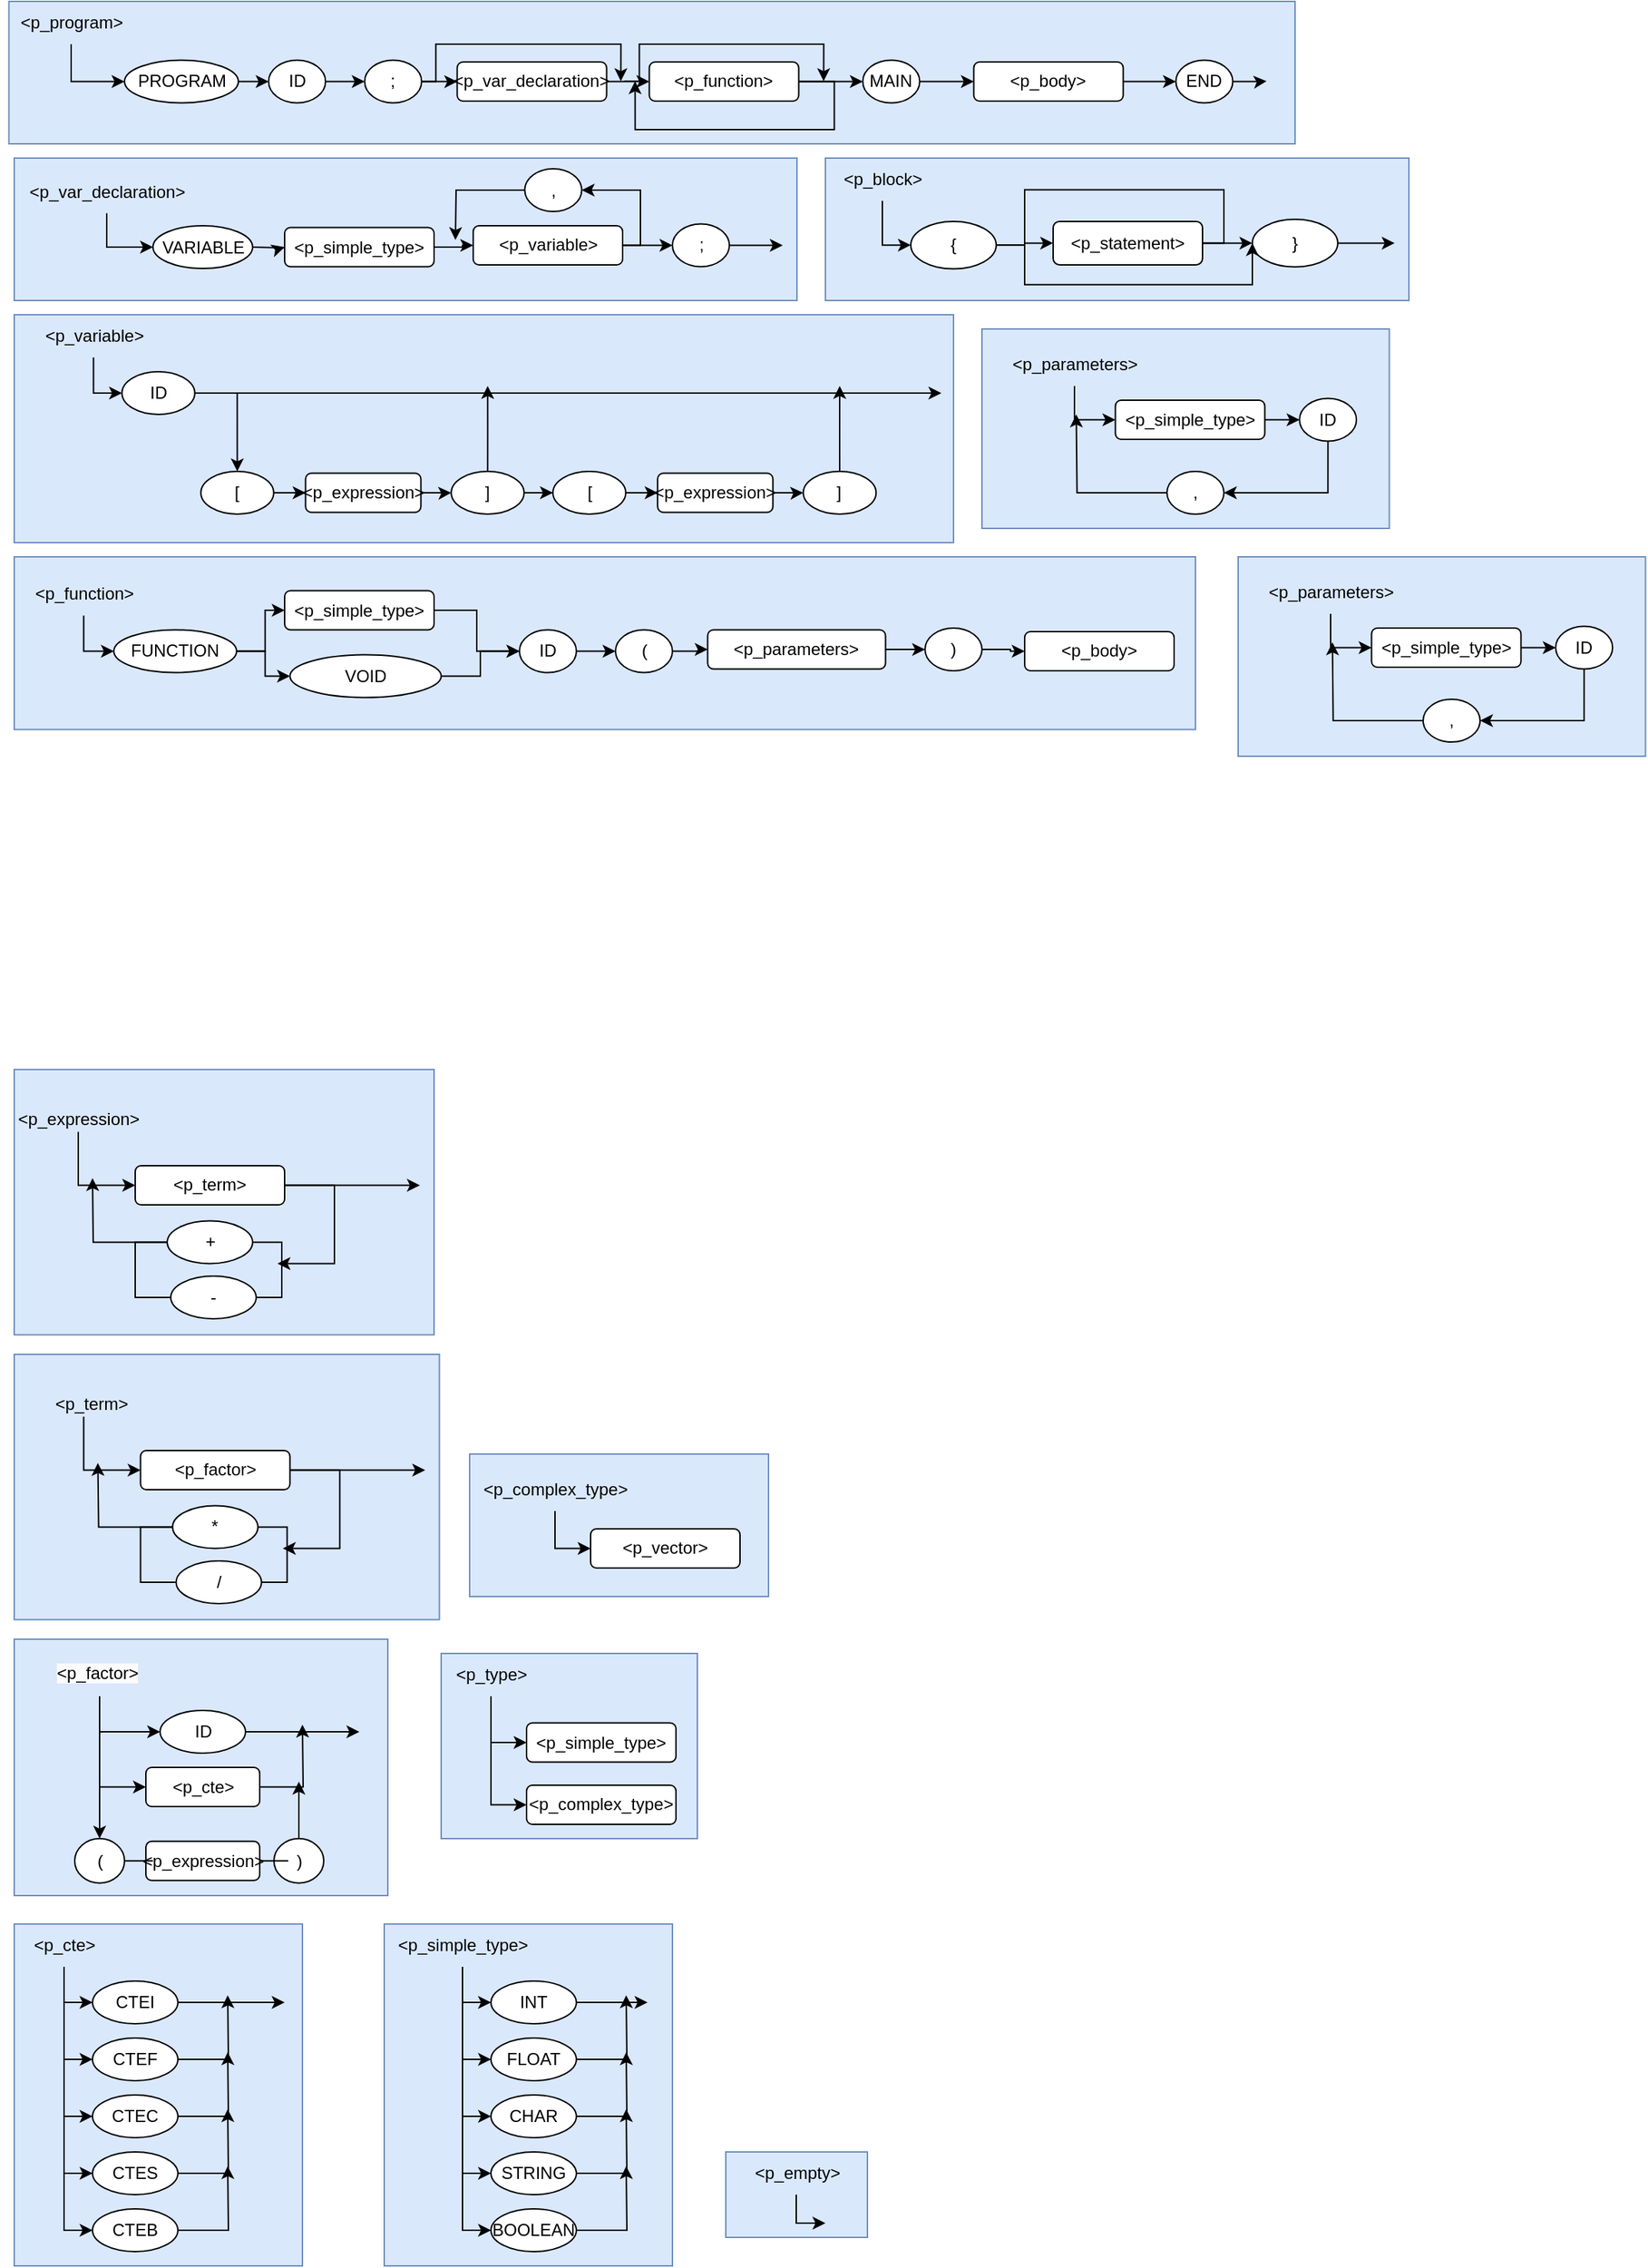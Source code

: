 <mxfile version="21.2.1" type="device">
  <diagram name="Page-1" id="PkPkcPsdm3YvoPZqW9ZE">
    <mxGraphModel dx="3144" dy="859" grid="1" gridSize="10" guides="1" tooltips="1" connect="1" arrows="1" fold="1" page="1" pageScale="1" pageWidth="1200" pageHeight="1600" math="0" shadow="0">
      <root>
        <mxCell id="0" />
        <mxCell id="1" parent="0" />
        <mxCell id="wgL369HM5ECdO7fE-a8m-311" value="" style="group" parent="1" vertex="1" connectable="0">
          <mxGeometry x="-2380" y="1160" width="262.5" height="180" as="geometry" />
        </mxCell>
        <mxCell id="wgL369HM5ECdO7fE-a8m-309" value="" style="rounded=0;whiteSpace=wrap;html=1;fillColor=#dae8fc;strokeColor=#6c8ebf;" parent="wgL369HM5ECdO7fE-a8m-311" vertex="1">
          <mxGeometry width="262.5" height="180" as="geometry" />
        </mxCell>
        <mxCell id="wgL369HM5ECdO7fE-a8m-200" value="(" style="ellipse;whiteSpace=wrap;html=1;" parent="wgL369HM5ECdO7fE-a8m-311" vertex="1">
          <mxGeometry x="42.5" y="140" width="35" height="31.25" as="geometry" />
        </mxCell>
        <mxCell id="wgL369HM5ECdO7fE-a8m-256" style="edgeStyle=orthogonalEdgeStyle;rounded=0;orthogonalLoop=1;jettySize=auto;html=1;" parent="wgL369HM5ECdO7fE-a8m-311" source="wgL369HM5ECdO7fE-a8m-220" target="wgL369HM5ECdO7fE-a8m-200" edge="1">
          <mxGeometry relative="1" as="geometry" />
        </mxCell>
        <mxCell id="wgL369HM5ECdO7fE-a8m-220" value="&lt;span style=&quot;color: rgb(0, 0, 0); font-family: Helvetica; font-size: 12px; font-style: normal; font-variant-ligatures: normal; font-variant-caps: normal; font-weight: 400; letter-spacing: normal; orphans: 2; text-align: center; text-indent: 0px; text-transform: none; widows: 2; word-spacing: 0px; -webkit-text-stroke-width: 0px; background-color: rgb(251, 251, 251); text-decoration-thickness: initial; text-decoration-style: initial; text-decoration-color: initial; float: none; display: inline !important;&quot;&gt;&amp;lt;p_factor&amp;gt;&lt;/span&gt;" style="text;whiteSpace=wrap;html=1;" parent="wgL369HM5ECdO7fE-a8m-311" vertex="1">
          <mxGeometry x="27.5" y="10" width="65" height="30" as="geometry" />
        </mxCell>
        <mxCell id="wgL369HM5ECdO7fE-a8m-263" style="edgeStyle=orthogonalEdgeStyle;rounded=0;orthogonalLoop=1;jettySize=auto;html=1;" parent="wgL369HM5ECdO7fE-a8m-311" source="wgL369HM5ECdO7fE-a8m-222" edge="1">
          <mxGeometry relative="1" as="geometry">
            <mxPoint x="202.5" y="60" as="targetPoint" />
          </mxGeometry>
        </mxCell>
        <mxCell id="wgL369HM5ECdO7fE-a8m-222" value="&amp;lt;p_cte&amp;gt;" style="rounded=1;whiteSpace=wrap;html=1;" parent="wgL369HM5ECdO7fE-a8m-311" vertex="1">
          <mxGeometry x="92.5" y="90" width="80" height="27.5" as="geometry" />
        </mxCell>
        <mxCell id="wgL369HM5ECdO7fE-a8m-224" style="edgeStyle=orthogonalEdgeStyle;rounded=0;orthogonalLoop=1;jettySize=auto;html=1;entryX=0;entryY=0.5;entryDx=0;entryDy=0;" parent="wgL369HM5ECdO7fE-a8m-311" source="wgL369HM5ECdO7fE-a8m-220" target="wgL369HM5ECdO7fE-a8m-222" edge="1">
          <mxGeometry relative="1" as="geometry" />
        </mxCell>
        <mxCell id="wgL369HM5ECdO7fE-a8m-251" style="edgeStyle=orthogonalEdgeStyle;rounded=0;orthogonalLoop=1;jettySize=auto;html=1;" parent="wgL369HM5ECdO7fE-a8m-311" source="wgL369HM5ECdO7fE-a8m-247" edge="1">
          <mxGeometry relative="1" as="geometry">
            <mxPoint x="242.5" y="65" as="targetPoint" />
          </mxGeometry>
        </mxCell>
        <mxCell id="wgL369HM5ECdO7fE-a8m-247" value="ID" style="ellipse;whiteSpace=wrap;html=1;" parent="wgL369HM5ECdO7fE-a8m-311" vertex="1">
          <mxGeometry x="102.5" y="50" width="60" height="30" as="geometry" />
        </mxCell>
        <mxCell id="wgL369HM5ECdO7fE-a8m-248" style="edgeStyle=orthogonalEdgeStyle;rounded=0;orthogonalLoop=1;jettySize=auto;html=1;exitX=0.5;exitY=1;exitDx=0;exitDy=0;entryX=0;entryY=0.5;entryDx=0;entryDy=0;" parent="wgL369HM5ECdO7fE-a8m-311" source="wgL369HM5ECdO7fE-a8m-220" target="wgL369HM5ECdO7fE-a8m-247" edge="1">
          <mxGeometry relative="1" as="geometry" />
        </mxCell>
        <mxCell id="wgL369HM5ECdO7fE-a8m-249" value="&amp;lt;p_expression&amp;gt;" style="rounded=1;whiteSpace=wrap;html=1;" parent="wgL369HM5ECdO7fE-a8m-311" vertex="1">
          <mxGeometry x="92.5" y="141.88" width="80" height="27.5" as="geometry" />
        </mxCell>
        <mxCell id="wgL369HM5ECdO7fE-a8m-257" style="edgeStyle=orthogonalEdgeStyle;rounded=0;orthogonalLoop=1;jettySize=auto;html=1;entryX=0;entryY=0.5;entryDx=0;entryDy=0;endArrow=none;endFill=0;" parent="wgL369HM5ECdO7fE-a8m-311" source="wgL369HM5ECdO7fE-a8m-200" target="wgL369HM5ECdO7fE-a8m-249" edge="1">
          <mxGeometry relative="1" as="geometry" />
        </mxCell>
        <mxCell id="wgL369HM5ECdO7fE-a8m-264" style="edgeStyle=orthogonalEdgeStyle;rounded=0;orthogonalLoop=1;jettySize=auto;html=1;" parent="wgL369HM5ECdO7fE-a8m-311" source="wgL369HM5ECdO7fE-a8m-255" edge="1">
          <mxGeometry relative="1" as="geometry">
            <mxPoint x="200" y="100" as="targetPoint" />
          </mxGeometry>
        </mxCell>
        <mxCell id="wgL369HM5ECdO7fE-a8m-255" value=")" style="ellipse;whiteSpace=wrap;html=1;" parent="wgL369HM5ECdO7fE-a8m-311" vertex="1">
          <mxGeometry x="182.5" y="140" width="35" height="31.25" as="geometry" />
        </mxCell>
        <mxCell id="wgL369HM5ECdO7fE-a8m-261" style="edgeStyle=orthogonalEdgeStyle;rounded=0;orthogonalLoop=1;jettySize=auto;html=1;entryX=0;entryY=0.5;entryDx=0;entryDy=0;endArrow=none;endFill=0;" parent="wgL369HM5ECdO7fE-a8m-311" source="wgL369HM5ECdO7fE-a8m-249" target="wgL369HM5ECdO7fE-a8m-255" edge="1">
          <mxGeometry relative="1" as="geometry" />
        </mxCell>
        <mxCell id="HmtyADd9bvggswju7NMW-21" value="" style="group" parent="1" vertex="1" connectable="0">
          <mxGeometry x="-2060" y="1040" width="210" height="120" as="geometry" />
        </mxCell>
        <mxCell id="q9BfA_OA_zZqtC3AqU1K-202" value="" style="whiteSpace=wrap;html=1;fillColor=#dae8fc;strokeColor=#6c8ebf;" parent="HmtyADd9bvggswju7NMW-21" vertex="1">
          <mxGeometry y="-10" width="210" height="100" as="geometry" />
        </mxCell>
        <mxCell id="wgL369HM5ECdO7fE-a8m-115" value="&amp;lt;p_complex_type&amp;gt;" style="text;html=1;align=center;verticalAlign=middle;resizable=0;points=[];autosize=1;strokeColor=none;fillColor=none;" parent="HmtyADd9bvggswju7NMW-21" vertex="1">
          <mxGeometry width="120" height="30" as="geometry" />
        </mxCell>
        <mxCell id="wgL369HM5ECdO7fE-a8m-124" value="&amp;lt;p_vector&amp;gt;" style="rounded=1;whiteSpace=wrap;html=1;" parent="HmtyADd9bvggswju7NMW-21" vertex="1">
          <mxGeometry x="85" y="42.5" width="105" height="27.5" as="geometry" />
        </mxCell>
        <mxCell id="wgL369HM5ECdO7fE-a8m-125" style="edgeStyle=orthogonalEdgeStyle;rounded=0;orthogonalLoop=1;jettySize=auto;html=1;entryX=0;entryY=0.5;entryDx=0;entryDy=0;" parent="HmtyADd9bvggswju7NMW-21" source="wgL369HM5ECdO7fE-a8m-115" target="wgL369HM5ECdO7fE-a8m-124" edge="1">
          <mxGeometry relative="1" as="geometry" />
        </mxCell>
        <mxCell id="wgL369HM5ECdO7fE-a8m-227" value="" style="whiteSpace=wrap;html=1;fillColor=#dae8fc;strokeColor=#6c8ebf;" parent="1" vertex="1">
          <mxGeometry x="-2120" y="1360" width="202.5" height="240" as="geometry" />
        </mxCell>
        <mxCell id="wgL369HM5ECdO7fE-a8m-5" value="&amp;lt;p_simple_type&amp;gt;" style="text;html=1;align=center;verticalAlign=middle;resizable=1;points=[];autosize=1;strokeColor=none;fillColor=none;movable=1;rotatable=1;deletable=1;editable=1;locked=0;connectable=1;" parent="1" vertex="1">
          <mxGeometry x="-2120" y="1360" width="110" height="30" as="geometry" />
        </mxCell>
        <mxCell id="wgL369HM5ECdO7fE-a8m-41" style="edgeStyle=orthogonalEdgeStyle;rounded=0;orthogonalLoop=1;jettySize=auto;html=1;exitX=1;exitY=0.5;exitDx=0;exitDy=0;movable=1;resizable=1;rotatable=1;deletable=1;editable=1;locked=0;connectable=1;" parent="1" source="wgL369HM5ECdO7fE-a8m-6" edge="1">
          <mxGeometry relative="1" as="geometry">
            <mxPoint x="-1935" y="1415" as="targetPoint" />
          </mxGeometry>
        </mxCell>
        <mxCell id="wgL369HM5ECdO7fE-a8m-6" value="INT" style="ellipse;whiteSpace=wrap;html=1;movable=1;resizable=1;rotatable=1;deletable=1;editable=1;locked=0;connectable=1;" parent="1" vertex="1">
          <mxGeometry x="-2045" y="1400" width="60" height="30" as="geometry" />
        </mxCell>
        <mxCell id="wgL369HM5ECdO7fE-a8m-10" style="edgeStyle=orthogonalEdgeStyle;rounded=0;orthogonalLoop=1;jettySize=auto;html=1;entryX=0;entryY=0.5;entryDx=0;entryDy=0;movable=1;resizable=1;rotatable=1;deletable=1;editable=1;locked=0;connectable=1;" parent="1" source="wgL369HM5ECdO7fE-a8m-5" target="wgL369HM5ECdO7fE-a8m-6" edge="1">
          <mxGeometry relative="1" as="geometry" />
        </mxCell>
        <mxCell id="wgL369HM5ECdO7fE-a8m-113" style="edgeStyle=orthogonalEdgeStyle;rounded=0;orthogonalLoop=1;jettySize=auto;html=1;movable=1;resizable=1;rotatable=1;deletable=1;editable=1;locked=0;connectable=1;" parent="1" source="wgL369HM5ECdO7fE-a8m-7" edge="1">
          <mxGeometry relative="1" as="geometry">
            <mxPoint x="-1950" y="1410" as="targetPoint" />
          </mxGeometry>
        </mxCell>
        <mxCell id="wgL369HM5ECdO7fE-a8m-7" value="FLOAT" style="ellipse;whiteSpace=wrap;html=1;movable=1;resizable=1;rotatable=1;deletable=1;editable=1;locked=0;connectable=1;" parent="1" vertex="1">
          <mxGeometry x="-2045" y="1440" width="60" height="30" as="geometry" />
        </mxCell>
        <mxCell id="wgL369HM5ECdO7fE-a8m-11" style="edgeStyle=orthogonalEdgeStyle;rounded=0;orthogonalLoop=1;jettySize=auto;html=1;entryX=0;entryY=0.5;entryDx=0;entryDy=0;movable=1;resizable=1;rotatable=1;deletable=1;editable=1;locked=0;connectable=1;" parent="1" source="wgL369HM5ECdO7fE-a8m-5" target="wgL369HM5ECdO7fE-a8m-7" edge="1">
          <mxGeometry relative="1" as="geometry" />
        </mxCell>
        <mxCell id="wgL369HM5ECdO7fE-a8m-114" style="edgeStyle=orthogonalEdgeStyle;rounded=0;orthogonalLoop=1;jettySize=auto;html=1;movable=1;resizable=1;rotatable=1;deletable=1;editable=1;locked=0;connectable=1;" parent="1" source="wgL369HM5ECdO7fE-a8m-8" edge="1">
          <mxGeometry relative="1" as="geometry">
            <mxPoint x="-1950" y="1450" as="targetPoint" />
          </mxGeometry>
        </mxCell>
        <mxCell id="wgL369HM5ECdO7fE-a8m-8" value="CHAR" style="ellipse;whiteSpace=wrap;html=1;movable=1;resizable=1;rotatable=1;deletable=1;editable=1;locked=0;connectable=1;" parent="1" vertex="1">
          <mxGeometry x="-2045" y="1480" width="60" height="30" as="geometry" />
        </mxCell>
        <mxCell id="wgL369HM5ECdO7fE-a8m-12" style="edgeStyle=orthogonalEdgeStyle;rounded=0;orthogonalLoop=1;jettySize=auto;html=1;entryX=0;entryY=0.5;entryDx=0;entryDy=0;movable=1;resizable=1;rotatable=1;deletable=1;editable=1;locked=0;connectable=1;" parent="1" source="wgL369HM5ECdO7fE-a8m-5" target="wgL369HM5ECdO7fE-a8m-8" edge="1">
          <mxGeometry relative="1" as="geometry" />
        </mxCell>
        <mxCell id="wgL369HM5ECdO7fE-a8m-111" style="edgeStyle=orthogonalEdgeStyle;rounded=0;orthogonalLoop=1;jettySize=auto;html=1;exitX=1;exitY=0.5;exitDx=0;exitDy=0;movable=1;resizable=1;rotatable=1;deletable=1;editable=1;locked=0;connectable=1;" parent="1" source="wgL369HM5ECdO7fE-a8m-107" edge="1">
          <mxGeometry relative="1" as="geometry">
            <mxPoint x="-1950" y="1490" as="targetPoint" />
          </mxGeometry>
        </mxCell>
        <mxCell id="wgL369HM5ECdO7fE-a8m-107" value="STRING" style="ellipse;whiteSpace=wrap;html=1;movable=1;resizable=1;rotatable=1;deletable=1;editable=1;locked=0;connectable=1;" parent="1" vertex="1">
          <mxGeometry x="-2045" y="1520" width="60" height="30" as="geometry" />
        </mxCell>
        <mxCell id="wgL369HM5ECdO7fE-a8m-109" style="edgeStyle=orthogonalEdgeStyle;rounded=0;orthogonalLoop=1;jettySize=auto;html=1;entryX=0;entryY=0.5;entryDx=0;entryDy=0;movable=1;resizable=1;rotatable=1;deletable=1;editable=1;locked=0;connectable=1;" parent="1" source="wgL369HM5ECdO7fE-a8m-5" target="wgL369HM5ECdO7fE-a8m-107" edge="1">
          <mxGeometry relative="1" as="geometry" />
        </mxCell>
        <mxCell id="wgL369HM5ECdO7fE-a8m-112" style="edgeStyle=orthogonalEdgeStyle;rounded=0;orthogonalLoop=1;jettySize=auto;html=1;movable=1;resizable=1;rotatable=1;deletable=1;editable=1;locked=0;connectable=1;" parent="1" source="wgL369HM5ECdO7fE-a8m-108" edge="1">
          <mxGeometry relative="1" as="geometry">
            <mxPoint x="-1950" y="1530" as="targetPoint" />
          </mxGeometry>
        </mxCell>
        <mxCell id="wgL369HM5ECdO7fE-a8m-108" value="BOOLEAN" style="ellipse;whiteSpace=wrap;html=1;movable=1;resizable=1;rotatable=1;deletable=1;editable=1;locked=0;connectable=1;" parent="1" vertex="1">
          <mxGeometry x="-2045" y="1560" width="60" height="30" as="geometry" />
        </mxCell>
        <mxCell id="wgL369HM5ECdO7fE-a8m-128" style="edgeStyle=orthogonalEdgeStyle;rounded=0;orthogonalLoop=1;jettySize=auto;html=1;entryX=0;entryY=0.5;entryDx=0;entryDy=0;movable=1;resizable=1;rotatable=1;deletable=1;editable=1;locked=0;connectable=1;" parent="1" source="wgL369HM5ECdO7fE-a8m-5" target="wgL369HM5ECdO7fE-a8m-108" edge="1">
          <mxGeometry relative="1" as="geometry" />
        </mxCell>
        <mxCell id="IAqsvyEQFpxWH6oGdPEo-30" value="" style="group" parent="1" vertex="1" connectable="0">
          <mxGeometry x="-1880" y="1520" width="99.5" height="60" as="geometry" />
        </mxCell>
        <mxCell id="IAqsvyEQFpxWH6oGdPEo-29" value="" style="whiteSpace=wrap;html=1;fillColor=#dae8fc;strokeColor=#6c8ebf;" parent="IAqsvyEQFpxWH6oGdPEo-30" vertex="1">
          <mxGeometry width="99.5" height="60" as="geometry" />
        </mxCell>
        <mxCell id="IAqsvyEQFpxWH6oGdPEo-26" style="edgeStyle=orthogonalEdgeStyle;rounded=0;orthogonalLoop=1;jettySize=auto;html=1;" parent="IAqsvyEQFpxWH6oGdPEo-30" source="IAqsvyEQFpxWH6oGdPEo-3" edge="1">
          <mxGeometry relative="1" as="geometry">
            <mxPoint x="69.5" y="50" as="targetPoint" />
          </mxGeometry>
        </mxCell>
        <mxCell id="IAqsvyEQFpxWH6oGdPEo-3" value="&amp;lt;p_empty&amp;gt;" style="text;html=1;align=center;verticalAlign=middle;resizable=0;points=[];autosize=1;strokeColor=none;fillColor=none;" parent="IAqsvyEQFpxWH6oGdPEo-30" vertex="1">
          <mxGeometry x="9.5" width="80" height="30" as="geometry" />
        </mxCell>
        <mxCell id="wgL369HM5ECdO7fE-a8m-307" value="" style="rounded=0;whiteSpace=wrap;html=1;fillColor=#dae8fc;strokeColor=#6c8ebf;" parent="1" vertex="1">
          <mxGeometry x="-2380" y="960" width="298.75" height="186.25" as="geometry" />
        </mxCell>
        <mxCell id="wgL369HM5ECdO7fE-a8m-285" style="edgeStyle=orthogonalEdgeStyle;rounded=0;orthogonalLoop=1;jettySize=auto;html=1;" parent="1" source="wgL369HM5ECdO7fE-a8m-287" edge="1">
          <mxGeometry relative="1" as="geometry">
            <mxPoint x="-2091.24" y="1041.25" as="targetPoint" />
          </mxGeometry>
        </mxCell>
        <mxCell id="wgL369HM5ECdO7fE-a8m-286" style="edgeStyle=orthogonalEdgeStyle;rounded=0;orthogonalLoop=1;jettySize=auto;html=1;" parent="1" source="wgL369HM5ECdO7fE-a8m-287" edge="1">
          <mxGeometry relative="1" as="geometry">
            <mxPoint x="-2191.25" y="1096.25" as="targetPoint" />
            <Array as="points">
              <mxPoint x="-2151.25" y="1041.25" />
              <mxPoint x="-2151.25" y="1096.25" />
            </Array>
          </mxGeometry>
        </mxCell>
        <mxCell id="wgL369HM5ECdO7fE-a8m-287" value="&amp;lt;p_factor&amp;gt;" style="rounded=1;whiteSpace=wrap;html=1;" parent="1" vertex="1">
          <mxGeometry x="-2291.25" y="1027.5" width="105" height="27.5" as="geometry" />
        </mxCell>
        <mxCell id="wgL369HM5ECdO7fE-a8m-283" style="edgeStyle=orthogonalEdgeStyle;rounded=0;orthogonalLoop=1;jettySize=auto;html=1;entryX=0;entryY=0.5;entryDx=0;entryDy=0;" parent="1" target="wgL369HM5ECdO7fE-a8m-287" edge="1">
          <mxGeometry relative="1" as="geometry">
            <Array as="points">
              <mxPoint x="-2331.25" y="1041.25" />
            </Array>
            <mxPoint x="-2331.2" y="1003.75" as="sourcePoint" />
          </mxGeometry>
        </mxCell>
        <mxCell id="wgL369HM5ECdO7fE-a8m-289" value="/" style="ellipse;whiteSpace=wrap;html=1;" parent="1" vertex="1">
          <mxGeometry x="-2266.25" y="1105" width="60" height="30" as="geometry" />
        </mxCell>
        <mxCell id="wgL369HM5ECdO7fE-a8m-290" style="edgeStyle=orthogonalEdgeStyle;rounded=0;orthogonalLoop=1;jettySize=auto;html=1;entryX=0;entryY=0.5;entryDx=0;entryDy=0;endArrow=none;endFill=0;" parent="1" source="wgL369HM5ECdO7fE-a8m-292" target="wgL369HM5ECdO7fE-a8m-289" edge="1">
          <mxGeometry relative="1" as="geometry">
            <Array as="points">
              <mxPoint x="-2291.25" y="1081.25" />
              <mxPoint x="-2291.25" y="1120.25" />
            </Array>
          </mxGeometry>
        </mxCell>
        <mxCell id="wgL369HM5ECdO7fE-a8m-291" style="edgeStyle=orthogonalEdgeStyle;rounded=0;orthogonalLoop=1;jettySize=auto;html=1;" parent="1" source="wgL369HM5ECdO7fE-a8m-292" edge="1">
          <mxGeometry relative="1" as="geometry">
            <mxPoint x="-2321.25" y="1036.25" as="targetPoint" />
          </mxGeometry>
        </mxCell>
        <mxCell id="wgL369HM5ECdO7fE-a8m-292" value="*" style="ellipse;whiteSpace=wrap;html=1;" parent="1" vertex="1">
          <mxGeometry x="-2268.75" y="1066.25" width="60" height="30" as="geometry" />
        </mxCell>
        <mxCell id="wgL369HM5ECdO7fE-a8m-288" style="edgeStyle=orthogonalEdgeStyle;rounded=0;orthogonalLoop=1;jettySize=auto;html=1;entryX=1;entryY=0.5;entryDx=0;entryDy=0;endArrow=none;endFill=0;" parent="1" source="wgL369HM5ECdO7fE-a8m-289" target="wgL369HM5ECdO7fE-a8m-292" edge="1">
          <mxGeometry relative="1" as="geometry">
            <Array as="points">
              <mxPoint x="-2188.25" y="1120.25" />
              <mxPoint x="-2188.25" y="1081.25" />
            </Array>
          </mxGeometry>
        </mxCell>
        <mxCell id="wgL369HM5ECdO7fE-a8m-226" value="" style="whiteSpace=wrap;html=1;fillColor=#dae8fc;strokeColor=#6c8ebf;" parent="1" vertex="1">
          <mxGeometry x="-2380" y="1360" width="202.5" height="240" as="geometry" />
        </mxCell>
        <mxCell id="wgL369HM5ECdO7fE-a8m-206" value="&amp;lt;p_cte&amp;gt;" style="text;html=1;align=center;verticalAlign=middle;resizable=1;points=[];autosize=1;strokeColor=none;fillColor=none;movable=1;rotatable=1;deletable=1;editable=1;locked=0;connectable=1;container=0;" parent="1" vertex="1">
          <mxGeometry x="-2380" y="1360" width="70" height="30" as="geometry" />
        </mxCell>
        <mxCell id="wgL369HM5ECdO7fE-a8m-216" style="edgeStyle=orthogonalEdgeStyle;rounded=0;orthogonalLoop=1;jettySize=auto;html=1;movable=1;resizable=1;rotatable=1;deletable=1;editable=1;locked=0;connectable=1;" parent="1" source="wgL369HM5ECdO7fE-a8m-207" edge="1">
          <mxGeometry relative="1" as="geometry">
            <mxPoint x="-2190" y="1415" as="targetPoint" />
          </mxGeometry>
        </mxCell>
        <mxCell id="wgL369HM5ECdO7fE-a8m-207" value="CTEI" style="ellipse;whiteSpace=wrap;html=1;movable=1;resizable=1;rotatable=1;deletable=1;editable=1;locked=0;connectable=1;container=0;" parent="1" vertex="1">
          <mxGeometry x="-2325" y="1400" width="60" height="30" as="geometry" />
        </mxCell>
        <mxCell id="wgL369HM5ECdO7fE-a8m-201" style="edgeStyle=orthogonalEdgeStyle;rounded=0;orthogonalLoop=1;jettySize=auto;html=1;entryX=0;entryY=0.5;entryDx=0;entryDy=0;movable=1;resizable=1;rotatable=1;deletable=1;editable=1;locked=0;connectable=1;" parent="1" source="wgL369HM5ECdO7fE-a8m-206" target="wgL369HM5ECdO7fE-a8m-207" edge="1">
          <mxGeometry relative="1" as="geometry" />
        </mxCell>
        <mxCell id="wgL369HM5ECdO7fE-a8m-208" style="edgeStyle=orthogonalEdgeStyle;rounded=0;orthogonalLoop=1;jettySize=auto;html=1;movable=1;resizable=1;rotatable=1;deletable=1;editable=1;locked=0;connectable=1;" parent="1" source="wgL369HM5ECdO7fE-a8m-209" edge="1">
          <mxGeometry relative="1" as="geometry">
            <mxPoint x="-2230" y="1410" as="targetPoint" />
          </mxGeometry>
        </mxCell>
        <mxCell id="wgL369HM5ECdO7fE-a8m-209" value="CTEF" style="ellipse;whiteSpace=wrap;html=1;movable=1;resizable=1;rotatable=1;deletable=1;editable=1;locked=0;connectable=1;container=0;" parent="1" vertex="1">
          <mxGeometry x="-2325" y="1440" width="60" height="30" as="geometry" />
        </mxCell>
        <mxCell id="wgL369HM5ECdO7fE-a8m-202" style="edgeStyle=orthogonalEdgeStyle;rounded=0;orthogonalLoop=1;jettySize=auto;html=1;entryX=0;entryY=0.5;entryDx=0;entryDy=0;movable=1;resizable=1;rotatable=1;deletable=1;editable=1;locked=0;connectable=1;" parent="1" source="wgL369HM5ECdO7fE-a8m-206" target="wgL369HM5ECdO7fE-a8m-209" edge="1">
          <mxGeometry relative="1" as="geometry" />
        </mxCell>
        <mxCell id="wgL369HM5ECdO7fE-a8m-210" style="edgeStyle=orthogonalEdgeStyle;rounded=0;orthogonalLoop=1;jettySize=auto;html=1;movable=1;resizable=1;rotatable=1;deletable=1;editable=1;locked=0;connectable=1;" parent="1" source="wgL369HM5ECdO7fE-a8m-211" edge="1">
          <mxGeometry relative="1" as="geometry">
            <mxPoint x="-2230" y="1450" as="targetPoint" />
          </mxGeometry>
        </mxCell>
        <mxCell id="wgL369HM5ECdO7fE-a8m-211" value="CTEC" style="ellipse;whiteSpace=wrap;html=1;movable=1;resizable=1;rotatable=1;deletable=1;editable=1;locked=0;connectable=1;container=0;" parent="1" vertex="1">
          <mxGeometry x="-2325" y="1480" width="60" height="30" as="geometry" />
        </mxCell>
        <mxCell id="wgL369HM5ECdO7fE-a8m-203" style="edgeStyle=orthogonalEdgeStyle;rounded=0;orthogonalLoop=1;jettySize=auto;html=1;entryX=0;entryY=0.5;entryDx=0;entryDy=0;movable=1;resizable=1;rotatable=1;deletable=1;editable=1;locked=0;connectable=1;" parent="1" source="wgL369HM5ECdO7fE-a8m-206" target="wgL369HM5ECdO7fE-a8m-211" edge="1">
          <mxGeometry relative="1" as="geometry" />
        </mxCell>
        <mxCell id="wgL369HM5ECdO7fE-a8m-212" style="edgeStyle=orthogonalEdgeStyle;rounded=0;orthogonalLoop=1;jettySize=auto;html=1;exitX=1;exitY=0.5;exitDx=0;exitDy=0;movable=1;resizable=1;rotatable=1;deletable=1;editable=1;locked=0;connectable=1;" parent="1" source="wgL369HM5ECdO7fE-a8m-213" edge="1">
          <mxGeometry relative="1" as="geometry">
            <mxPoint x="-2230" y="1490" as="targetPoint" />
          </mxGeometry>
        </mxCell>
        <mxCell id="wgL369HM5ECdO7fE-a8m-213" value="CTES" style="ellipse;whiteSpace=wrap;html=1;movable=1;resizable=1;rotatable=1;deletable=1;editable=1;locked=0;connectable=1;container=0;" parent="1" vertex="1">
          <mxGeometry x="-2325" y="1520" width="60" height="30" as="geometry" />
        </mxCell>
        <mxCell id="wgL369HM5ECdO7fE-a8m-204" style="edgeStyle=orthogonalEdgeStyle;rounded=0;orthogonalLoop=1;jettySize=auto;html=1;entryX=0;entryY=0.5;entryDx=0;entryDy=0;movable=1;resizable=1;rotatable=1;deletable=1;editable=1;locked=0;connectable=1;" parent="1" source="wgL369HM5ECdO7fE-a8m-206" target="wgL369HM5ECdO7fE-a8m-213" edge="1">
          <mxGeometry relative="1" as="geometry" />
        </mxCell>
        <mxCell id="wgL369HM5ECdO7fE-a8m-214" style="edgeStyle=orthogonalEdgeStyle;rounded=0;orthogonalLoop=1;jettySize=auto;html=1;movable=1;resizable=1;rotatable=1;deletable=1;editable=1;locked=0;connectable=1;" parent="1" source="wgL369HM5ECdO7fE-a8m-215" edge="1">
          <mxGeometry relative="1" as="geometry">
            <mxPoint x="-2230" y="1530" as="targetPoint" />
          </mxGeometry>
        </mxCell>
        <mxCell id="wgL369HM5ECdO7fE-a8m-215" value="CTEB" style="ellipse;whiteSpace=wrap;html=1;movable=1;resizable=1;rotatable=1;deletable=1;editable=1;locked=0;connectable=1;container=0;" parent="1" vertex="1">
          <mxGeometry x="-2325" y="1560" width="60" height="30" as="geometry" />
        </mxCell>
        <mxCell id="wgL369HM5ECdO7fE-a8m-205" style="edgeStyle=orthogonalEdgeStyle;rounded=0;orthogonalLoop=1;jettySize=auto;html=1;entryX=0;entryY=0.5;entryDx=0;entryDy=0;movable=1;resizable=1;rotatable=1;deletable=1;editable=1;locked=0;connectable=1;" parent="1" source="wgL369HM5ECdO7fE-a8m-206" target="wgL369HM5ECdO7fE-a8m-215" edge="1">
          <mxGeometry relative="1" as="geometry" />
        </mxCell>
        <mxCell id="q9BfA_OA_zZqtC3AqU1K-2" value="&amp;lt;p_term&amp;gt;" style="text;html=1;align=center;verticalAlign=middle;resizable=1;points=[];autosize=1;strokeColor=none;fillColor=none;movable=1;rotatable=1;deletable=1;editable=1;locked=0;connectable=1;container=0;" parent="1" vertex="1">
          <mxGeometry x="-2361.25" y="980" width="70" height="30" as="geometry" />
        </mxCell>
        <mxCell id="wgL369HM5ECdO7fE-a8m-293" value="" style="rounded=0;whiteSpace=wrap;html=1;fillColor=#dae8fc;strokeColor=#6c8ebf;" parent="1" vertex="1">
          <mxGeometry x="-2380" y="760.0" width="295" height="186.25" as="geometry" />
        </mxCell>
        <mxCell id="wgL369HM5ECdO7fE-a8m-166" style="edgeStyle=orthogonalEdgeStyle;rounded=0;orthogonalLoop=1;jettySize=auto;html=1;" parent="1" source="wgL369HM5ECdO7fE-a8m-140" edge="1">
          <mxGeometry relative="1" as="geometry">
            <mxPoint x="-2094.99" y="841.25" as="targetPoint" />
          </mxGeometry>
        </mxCell>
        <mxCell id="wgL369HM5ECdO7fE-a8m-180" style="edgeStyle=orthogonalEdgeStyle;rounded=0;orthogonalLoop=1;jettySize=auto;html=1;" parent="1" source="wgL369HM5ECdO7fE-a8m-140" edge="1">
          <mxGeometry relative="1" as="geometry">
            <mxPoint x="-2195" y="896.25" as="targetPoint" />
            <Array as="points">
              <mxPoint x="-2155" y="841.25" />
              <mxPoint x="-2155" y="896.25" />
            </Array>
          </mxGeometry>
        </mxCell>
        <mxCell id="wgL369HM5ECdO7fE-a8m-140" value="&amp;lt;p_term&amp;gt;" style="rounded=1;whiteSpace=wrap;html=1;" parent="1" vertex="1">
          <mxGeometry x="-2295" y="827.5" width="105" height="27.5" as="geometry" />
        </mxCell>
        <mxCell id="wgL369HM5ECdO7fE-a8m-144" style="edgeStyle=orthogonalEdgeStyle;rounded=0;orthogonalLoop=1;jettySize=auto;html=1;entryX=0;entryY=0.5;entryDx=0;entryDy=0;" parent="1" target="wgL369HM5ECdO7fE-a8m-140" edge="1">
          <mxGeometry relative="1" as="geometry">
            <Array as="points">
              <mxPoint x="-2335" y="841.25" />
            </Array>
            <mxPoint x="-2335" y="803.75" as="sourcePoint" />
          </mxGeometry>
        </mxCell>
        <mxCell id="wgL369HM5ECdO7fE-a8m-143" value="-" style="ellipse;whiteSpace=wrap;html=1;" parent="1" vertex="1">
          <mxGeometry x="-2270" y="905.0" width="60" height="30" as="geometry" />
        </mxCell>
        <mxCell id="wgL369HM5ECdO7fE-a8m-178" style="edgeStyle=orthogonalEdgeStyle;rounded=0;orthogonalLoop=1;jettySize=auto;html=1;entryX=0;entryY=0.5;entryDx=0;entryDy=0;endArrow=none;endFill=0;" parent="1" source="wgL369HM5ECdO7fE-a8m-141" target="wgL369HM5ECdO7fE-a8m-143" edge="1">
          <mxGeometry relative="1" as="geometry">
            <Array as="points">
              <mxPoint x="-2295" y="881.25" />
              <mxPoint x="-2295" y="920.25" />
            </Array>
          </mxGeometry>
        </mxCell>
        <mxCell id="wgL369HM5ECdO7fE-a8m-196" style="edgeStyle=orthogonalEdgeStyle;rounded=0;orthogonalLoop=1;jettySize=auto;html=1;" parent="1" source="wgL369HM5ECdO7fE-a8m-141" edge="1">
          <mxGeometry relative="1" as="geometry">
            <mxPoint x="-2325" y="836.25" as="targetPoint" />
          </mxGeometry>
        </mxCell>
        <mxCell id="wgL369HM5ECdO7fE-a8m-141" value="+" style="ellipse;whiteSpace=wrap;html=1;" parent="1" vertex="1">
          <mxGeometry x="-2272.5" y="866.25" width="60" height="30" as="geometry" />
        </mxCell>
        <mxCell id="wgL369HM5ECdO7fE-a8m-176" style="edgeStyle=orthogonalEdgeStyle;rounded=0;orthogonalLoop=1;jettySize=auto;html=1;entryX=1;entryY=0.5;entryDx=0;entryDy=0;endArrow=none;endFill=0;" parent="1" source="wgL369HM5ECdO7fE-a8m-143" target="wgL369HM5ECdO7fE-a8m-141" edge="1">
          <mxGeometry relative="1" as="geometry">
            <Array as="points">
              <mxPoint x="-2192" y="920.25" />
              <mxPoint x="-2192" y="881.25" />
            </Array>
          </mxGeometry>
        </mxCell>
        <mxCell id="q9BfA_OA_zZqtC3AqU1K-4" value="&amp;lt;p_expression&amp;gt;" style="text;html=1;align=center;verticalAlign=middle;resizable=1;points=[];autosize=1;strokeColor=none;fillColor=none;movable=1;rotatable=1;deletable=1;editable=1;locked=0;connectable=1;container=0;" parent="1" vertex="1">
          <mxGeometry x="-2390" y="780" width="110" height="30" as="geometry" />
        </mxCell>
        <mxCell id="q9BfA_OA_zZqtC3AqU1K-33" value="" style="group" parent="1" vertex="1" connectable="0">
          <mxGeometry x="-2390" y="10" width="960" height="100" as="geometry" />
        </mxCell>
        <mxCell id="q9BfA_OA_zZqtC3AqU1K-27" value="" style="rounded=0;whiteSpace=wrap;html=1;fillColor=#dae8fc;strokeColor=#6c8ebf;" parent="q9BfA_OA_zZqtC3AqU1K-33" vertex="1">
          <mxGeometry x="6.25" width="903.75" height="100" as="geometry" />
        </mxCell>
        <mxCell id="HmtyADd9bvggswju7NMW-12" value="PROGRAM" style="ellipse;whiteSpace=wrap;html=1;" parent="q9BfA_OA_zZqtC3AqU1K-33" vertex="1">
          <mxGeometry x="87.5" y="41.25" width="80" height="30" as="geometry" />
        </mxCell>
        <mxCell id="HmtyADd9bvggswju7NMW-17" value="&amp;lt;p_body&amp;gt;" style="rounded=1;whiteSpace=wrap;html=1;" parent="q9BfA_OA_zZqtC3AqU1K-33" vertex="1">
          <mxGeometry x="684.25" y="42.5" width="105" height="27.5" as="geometry" />
        </mxCell>
        <mxCell id="q9BfA_OA_zZqtC3AqU1K-5" value="ID" style="ellipse;whiteSpace=wrap;html=1;" parent="q9BfA_OA_zZqtC3AqU1K-33" vertex="1">
          <mxGeometry x="188.75" y="41.25" width="40" height="30" as="geometry" />
        </mxCell>
        <mxCell id="q9BfA_OA_zZqtC3AqU1K-15" style="edgeStyle=orthogonalEdgeStyle;rounded=0;orthogonalLoop=1;jettySize=auto;html=1;entryX=0;entryY=0.5;entryDx=0;entryDy=0;" parent="q9BfA_OA_zZqtC3AqU1K-33" source="HmtyADd9bvggswju7NMW-12" target="q9BfA_OA_zZqtC3AqU1K-5" edge="1">
          <mxGeometry relative="1" as="geometry" />
        </mxCell>
        <mxCell id="q9BfA_OA_zZqtC3AqU1K-23" style="edgeStyle=orthogonalEdgeStyle;rounded=0;orthogonalLoop=1;jettySize=auto;html=1;" parent="q9BfA_OA_zZqtC3AqU1K-33" source="q9BfA_OA_zZqtC3AqU1K-6" edge="1">
          <mxGeometry relative="1" as="geometry">
            <mxPoint x="436.25" y="56" as="targetPoint" />
            <Array as="points">
              <mxPoint x="306.25" y="56" />
              <mxPoint x="306.25" y="30" />
              <mxPoint x="436.25" y="30" />
            </Array>
          </mxGeometry>
        </mxCell>
        <mxCell id="q9BfA_OA_zZqtC3AqU1K-6" value=";" style="ellipse;whiteSpace=wrap;html=1;" parent="q9BfA_OA_zZqtC3AqU1K-33" vertex="1">
          <mxGeometry x="256.25" y="41.25" width="40" height="30" as="geometry" />
        </mxCell>
        <mxCell id="q9BfA_OA_zZqtC3AqU1K-16" style="edgeStyle=orthogonalEdgeStyle;rounded=0;orthogonalLoop=1;jettySize=auto;html=1;entryX=0;entryY=0.5;entryDx=0;entryDy=0;" parent="q9BfA_OA_zZqtC3AqU1K-33" source="q9BfA_OA_zZqtC3AqU1K-5" target="q9BfA_OA_zZqtC3AqU1K-6" edge="1">
          <mxGeometry relative="1" as="geometry" />
        </mxCell>
        <mxCell id="q9BfA_OA_zZqtC3AqU1K-9" value="&amp;lt;p_var_declaration&amp;gt;" style="rounded=1;whiteSpace=wrap;html=1;" parent="q9BfA_OA_zZqtC3AqU1K-33" vertex="1">
          <mxGeometry x="321.25" y="42.5" width="105" height="27.5" as="geometry" />
        </mxCell>
        <mxCell id="q9BfA_OA_zZqtC3AqU1K-17" style="edgeStyle=orthogonalEdgeStyle;rounded=0;orthogonalLoop=1;jettySize=auto;html=1;" parent="q9BfA_OA_zZqtC3AqU1K-33" source="q9BfA_OA_zZqtC3AqU1K-6" target="q9BfA_OA_zZqtC3AqU1K-9" edge="1">
          <mxGeometry relative="1" as="geometry" />
        </mxCell>
        <mxCell id="q9BfA_OA_zZqtC3AqU1K-25" style="edgeStyle=orthogonalEdgeStyle;rounded=0;orthogonalLoop=1;jettySize=auto;html=1;exitX=1;exitY=0.5;exitDx=0;exitDy=0;" parent="q9BfA_OA_zZqtC3AqU1K-33" source="q9BfA_OA_zZqtC3AqU1K-13" edge="1">
          <mxGeometry relative="1" as="geometry">
            <mxPoint x="446.25" y="56" as="targetPoint" />
            <Array as="points">
              <mxPoint x="586.25" y="56" />
              <mxPoint x="586.25" y="90" />
              <mxPoint x="446.25" y="90" />
            </Array>
          </mxGeometry>
        </mxCell>
        <mxCell id="q9BfA_OA_zZqtC3AqU1K-13" value="&amp;lt;p_function&amp;gt;" style="rounded=1;whiteSpace=wrap;html=1;" parent="q9BfA_OA_zZqtC3AqU1K-33" vertex="1">
          <mxGeometry x="456.25" y="42.5" width="105" height="27.5" as="geometry" />
        </mxCell>
        <mxCell id="q9BfA_OA_zZqtC3AqU1K-14" style="edgeStyle=orthogonalEdgeStyle;rounded=0;orthogonalLoop=1;jettySize=auto;html=1;entryX=0;entryY=0.5;entryDx=0;entryDy=0;" parent="q9BfA_OA_zZqtC3AqU1K-33" source="q9BfA_OA_zZqtC3AqU1K-9" target="q9BfA_OA_zZqtC3AqU1K-13" edge="1">
          <mxGeometry relative="1" as="geometry" />
        </mxCell>
        <mxCell id="q9BfA_OA_zZqtC3AqU1K-21" style="edgeStyle=orthogonalEdgeStyle;rounded=0;orthogonalLoop=1;jettySize=auto;html=1;entryX=0;entryY=0.5;entryDx=0;entryDy=0;" parent="q9BfA_OA_zZqtC3AqU1K-33" source="q9BfA_OA_zZqtC3AqU1K-18" target="HmtyADd9bvggswju7NMW-17" edge="1">
          <mxGeometry relative="1" as="geometry" />
        </mxCell>
        <mxCell id="q9BfA_OA_zZqtC3AqU1K-18" value="MAIN" style="ellipse;whiteSpace=wrap;html=1;" parent="q9BfA_OA_zZqtC3AqU1K-33" vertex="1">
          <mxGeometry x="606.25" y="41.25" width="40" height="30" as="geometry" />
        </mxCell>
        <mxCell id="q9BfA_OA_zZqtC3AqU1K-20" style="edgeStyle=orthogonalEdgeStyle;rounded=0;orthogonalLoop=1;jettySize=auto;html=1;entryX=0;entryY=0.5;entryDx=0;entryDy=0;" parent="q9BfA_OA_zZqtC3AqU1K-33" source="q9BfA_OA_zZqtC3AqU1K-13" target="q9BfA_OA_zZqtC3AqU1K-18" edge="1">
          <mxGeometry relative="1" as="geometry" />
        </mxCell>
        <mxCell id="q9BfA_OA_zZqtC3AqU1K-184" style="edgeStyle=orthogonalEdgeStyle;rounded=0;orthogonalLoop=1;jettySize=auto;html=1;" parent="q9BfA_OA_zZqtC3AqU1K-33" source="q9BfA_OA_zZqtC3AqU1K-19" edge="1">
          <mxGeometry relative="1" as="geometry">
            <mxPoint x="890" y="56" as="targetPoint" />
          </mxGeometry>
        </mxCell>
        <mxCell id="q9BfA_OA_zZqtC3AqU1K-19" value="END" style="ellipse;whiteSpace=wrap;html=1;" parent="q9BfA_OA_zZqtC3AqU1K-33" vertex="1">
          <mxGeometry x="826.25" y="41.25" width="40" height="30" as="geometry" />
        </mxCell>
        <mxCell id="q9BfA_OA_zZqtC3AqU1K-22" style="edgeStyle=orthogonalEdgeStyle;rounded=0;orthogonalLoop=1;jettySize=auto;html=1;entryX=0;entryY=0.5;entryDx=0;entryDy=0;" parent="q9BfA_OA_zZqtC3AqU1K-33" source="HmtyADd9bvggswju7NMW-17" target="q9BfA_OA_zZqtC3AqU1K-19" edge="1">
          <mxGeometry relative="1" as="geometry" />
        </mxCell>
        <mxCell id="q9BfA_OA_zZqtC3AqU1K-24" style="edgeStyle=orthogonalEdgeStyle;rounded=0;orthogonalLoop=1;jettySize=auto;html=1;" parent="q9BfA_OA_zZqtC3AqU1K-33" edge="1">
          <mxGeometry relative="1" as="geometry">
            <mxPoint x="578.75" y="56" as="targetPoint" />
            <mxPoint x="438.75" y="56" as="sourcePoint" />
            <Array as="points">
              <mxPoint x="449.25" y="56" />
              <mxPoint x="449.25" y="30" />
              <mxPoint x="579.25" y="30" />
            </Array>
          </mxGeometry>
        </mxCell>
        <mxCell id="HmtyADd9bvggswju7NMW-11" value="&amp;lt;p_program&lt;span style=&quot;background-color: initial;&quot;&gt;&amp;gt;&lt;/span&gt;" style="text;html=1;align=center;verticalAlign=middle;resizable=0;points=[];autosize=1;strokeColor=none;fillColor=none;" parent="q9BfA_OA_zZqtC3AqU1K-33" vertex="1">
          <mxGeometry width="100" height="30" as="geometry" />
        </mxCell>
        <mxCell id="q9BfA_OA_zZqtC3AqU1K-31" style="edgeStyle=orthogonalEdgeStyle;rounded=0;orthogonalLoop=1;jettySize=auto;html=1;entryX=0;entryY=0.5;entryDx=0;entryDy=0;" parent="q9BfA_OA_zZqtC3AqU1K-33" source="HmtyADd9bvggswju7NMW-11" target="HmtyADd9bvggswju7NMW-12" edge="1">
          <mxGeometry relative="1" as="geometry" />
        </mxCell>
        <mxCell id="q9BfA_OA_zZqtC3AqU1K-50" value="" style="group" parent="1" vertex="1" connectable="0">
          <mxGeometry x="-2380" y="120" width="550" height="100" as="geometry" />
        </mxCell>
        <mxCell id="q9BfA_OA_zZqtC3AqU1K-49" value="" style="rounded=0;whiteSpace=wrap;html=1;fillColor=#dae8fc;strokeColor=#6c8ebf;" parent="q9BfA_OA_zZqtC3AqU1K-50" vertex="1">
          <mxGeometry width="550" height="100" as="geometry" />
        </mxCell>
        <mxCell id="q9BfA_OA_zZqtC3AqU1K-34" value="&amp;lt;p_var_declaration&amp;gt;" style="text;html=1;align=center;verticalAlign=middle;resizable=0;points=[];autosize=1;strokeColor=none;fillColor=none;" parent="q9BfA_OA_zZqtC3AqU1K-50" vertex="1">
          <mxGeometry y="8.75" width="130" height="30" as="geometry" />
        </mxCell>
        <mxCell id="q9BfA_OA_zZqtC3AqU1K-37" style="edgeStyle=orthogonalEdgeStyle;rounded=0;orthogonalLoop=1;jettySize=auto;html=1;" parent="q9BfA_OA_zZqtC3AqU1K-50" target="q9BfA_OA_zZqtC3AqU1K-36" edge="1">
          <mxGeometry relative="1" as="geometry">
            <mxPoint x="167.5" y="62.5" as="sourcePoint" />
          </mxGeometry>
        </mxCell>
        <mxCell id="q9BfA_OA_zZqtC3AqU1K-35" value="VARIABLE" style="ellipse;whiteSpace=wrap;html=1;" parent="q9BfA_OA_zZqtC3AqU1K-50" vertex="1">
          <mxGeometry x="97.5" y="47.5" width="70" height="30" as="geometry" />
        </mxCell>
        <mxCell id="q9BfA_OA_zZqtC3AqU1K-48" style="edgeStyle=orthogonalEdgeStyle;rounded=0;orthogonalLoop=1;jettySize=auto;html=1;entryX=0;entryY=0.5;entryDx=0;entryDy=0;" parent="q9BfA_OA_zZqtC3AqU1K-50" source="q9BfA_OA_zZqtC3AqU1K-34" target="q9BfA_OA_zZqtC3AqU1K-35" edge="1">
          <mxGeometry relative="1" as="geometry" />
        </mxCell>
        <mxCell id="q9BfA_OA_zZqtC3AqU1K-36" value="&amp;lt;p_simple_type&amp;gt;" style="rounded=1;whiteSpace=wrap;html=1;" parent="q9BfA_OA_zZqtC3AqU1K-50" vertex="1">
          <mxGeometry x="190" y="48.75" width="105" height="27.5" as="geometry" />
        </mxCell>
        <mxCell id="q9BfA_OA_zZqtC3AqU1K-38" value="&amp;lt;p_variable&amp;gt;" style="rounded=1;whiteSpace=wrap;html=1;" parent="q9BfA_OA_zZqtC3AqU1K-50" vertex="1">
          <mxGeometry x="322.5" y="47.5" width="105" height="27.5" as="geometry" />
        </mxCell>
        <mxCell id="q9BfA_OA_zZqtC3AqU1K-39" style="edgeStyle=orthogonalEdgeStyle;rounded=0;orthogonalLoop=1;jettySize=auto;html=1;entryX=0;entryY=0.5;entryDx=0;entryDy=0;" parent="q9BfA_OA_zZqtC3AqU1K-50" source="q9BfA_OA_zZqtC3AqU1K-36" target="q9BfA_OA_zZqtC3AqU1K-38" edge="1">
          <mxGeometry relative="1" as="geometry" />
        </mxCell>
        <mxCell id="q9BfA_OA_zZqtC3AqU1K-42" style="edgeStyle=orthogonalEdgeStyle;rounded=0;orthogonalLoop=1;jettySize=auto;html=1;" parent="q9BfA_OA_zZqtC3AqU1K-50" source="q9BfA_OA_zZqtC3AqU1K-40" edge="1">
          <mxGeometry relative="1" as="geometry">
            <mxPoint x="310" y="57.5" as="targetPoint" />
          </mxGeometry>
        </mxCell>
        <mxCell id="q9BfA_OA_zZqtC3AqU1K-40" value="," style="ellipse;whiteSpace=wrap;html=1;" parent="q9BfA_OA_zZqtC3AqU1K-50" vertex="1">
          <mxGeometry x="358.75" y="7.5" width="40" height="30" as="geometry" />
        </mxCell>
        <mxCell id="q9BfA_OA_zZqtC3AqU1K-41" style="edgeStyle=orthogonalEdgeStyle;rounded=0;orthogonalLoop=1;jettySize=auto;html=1;entryX=1;entryY=0.5;entryDx=0;entryDy=0;" parent="q9BfA_OA_zZqtC3AqU1K-50" source="q9BfA_OA_zZqtC3AqU1K-38" target="q9BfA_OA_zZqtC3AqU1K-40" edge="1">
          <mxGeometry relative="1" as="geometry">
            <Array as="points">
              <mxPoint x="440" y="61.5" />
              <mxPoint x="440" y="22.5" />
            </Array>
          </mxGeometry>
        </mxCell>
        <mxCell id="q9BfA_OA_zZqtC3AqU1K-183" style="edgeStyle=orthogonalEdgeStyle;rounded=0;orthogonalLoop=1;jettySize=auto;html=1;" parent="q9BfA_OA_zZqtC3AqU1K-50" source="q9BfA_OA_zZqtC3AqU1K-45" edge="1">
          <mxGeometry relative="1" as="geometry">
            <mxPoint x="540" y="61.25" as="targetPoint" />
          </mxGeometry>
        </mxCell>
        <mxCell id="q9BfA_OA_zZqtC3AqU1K-45" value=";" style="ellipse;whiteSpace=wrap;html=1;" parent="q9BfA_OA_zZqtC3AqU1K-50" vertex="1">
          <mxGeometry x="462.5" y="46.25" width="40" height="30" as="geometry" />
        </mxCell>
        <mxCell id="q9BfA_OA_zZqtC3AqU1K-46" style="edgeStyle=orthogonalEdgeStyle;rounded=0;orthogonalLoop=1;jettySize=auto;html=1;" parent="q9BfA_OA_zZqtC3AqU1K-50" source="q9BfA_OA_zZqtC3AqU1K-38" target="q9BfA_OA_zZqtC3AqU1K-45" edge="1">
          <mxGeometry relative="1" as="geometry" />
        </mxCell>
        <mxCell id="q9BfA_OA_zZqtC3AqU1K-158" value="" style="group" parent="1" vertex="1" connectable="0">
          <mxGeometry x="-2380" y="230" width="660" height="160" as="geometry" />
        </mxCell>
        <mxCell id="q9BfA_OA_zZqtC3AqU1K-157" value="" style="rounded=0;whiteSpace=wrap;html=1;fillColor=#dae8fc;strokeColor=#6c8ebf;" parent="q9BfA_OA_zZqtC3AqU1K-158" vertex="1">
          <mxGeometry width="660" height="160" as="geometry" />
        </mxCell>
        <mxCell id="q9BfA_OA_zZqtC3AqU1K-51" value="&amp;lt;p_variable&amp;gt;" style="text;html=1;align=center;verticalAlign=middle;resizable=0;points=[];autosize=1;strokeColor=none;fillColor=none;" parent="q9BfA_OA_zZqtC3AqU1K-158" vertex="1">
          <mxGeometry x="10.662" width="90" height="30" as="geometry" />
        </mxCell>
        <mxCell id="q9BfA_OA_zZqtC3AqU1K-108" style="edgeStyle=orthogonalEdgeStyle;rounded=0;orthogonalLoop=1;jettySize=auto;html=1;" parent="q9BfA_OA_zZqtC3AqU1K-158" source="q9BfA_OA_zZqtC3AqU1K-74" edge="1">
          <mxGeometry relative="1" as="geometry">
            <mxPoint x="651.47" y="55" as="targetPoint" />
          </mxGeometry>
        </mxCell>
        <mxCell id="q9BfA_OA_zZqtC3AqU1K-74" value="ID" style="ellipse;whiteSpace=wrap;html=1;" parent="q9BfA_OA_zZqtC3AqU1K-158" vertex="1">
          <mxGeometry x="75.703" y="40" width="51.179" height="30" as="geometry" />
        </mxCell>
        <mxCell id="q9BfA_OA_zZqtC3AqU1K-75" style="edgeStyle=orthogonalEdgeStyle;rounded=0;orthogonalLoop=1;jettySize=auto;html=1;entryX=0;entryY=0.5;entryDx=0;entryDy=0;" parent="q9BfA_OA_zZqtC3AqU1K-158" source="q9BfA_OA_zZqtC3AqU1K-51" target="q9BfA_OA_zZqtC3AqU1K-74" edge="1">
          <mxGeometry relative="1" as="geometry" />
        </mxCell>
        <mxCell id="q9BfA_OA_zZqtC3AqU1K-77" value="[" style="ellipse;whiteSpace=wrap;html=1;" parent="q9BfA_OA_zZqtC3AqU1K-158" vertex="1">
          <mxGeometry x="131.147" y="110" width="51.179" height="30" as="geometry" />
        </mxCell>
        <mxCell id="q9BfA_OA_zZqtC3AqU1K-106" style="edgeStyle=orthogonalEdgeStyle;rounded=0;orthogonalLoop=1;jettySize=auto;html=1;entryX=0.5;entryY=0;entryDx=0;entryDy=0;" parent="q9BfA_OA_zZqtC3AqU1K-158" source="q9BfA_OA_zZqtC3AqU1K-74" target="q9BfA_OA_zZqtC3AqU1K-77" edge="1">
          <mxGeometry relative="1" as="geometry" />
        </mxCell>
        <mxCell id="q9BfA_OA_zZqtC3AqU1K-109" style="edgeStyle=orthogonalEdgeStyle;rounded=0;orthogonalLoop=1;jettySize=auto;html=1;" parent="q9BfA_OA_zZqtC3AqU1K-158" source="q9BfA_OA_zZqtC3AqU1K-79" edge="1">
          <mxGeometry relative="1" as="geometry">
            <mxPoint x="332.666" y="50" as="targetPoint" />
          </mxGeometry>
        </mxCell>
        <mxCell id="q9BfA_OA_zZqtC3AqU1K-79" value="]" style="ellipse;whiteSpace=wrap;html=1;" parent="q9BfA_OA_zZqtC3AqU1K-158" vertex="1">
          <mxGeometry x="307.076" y="110" width="51.179" height="30" as="geometry" />
        </mxCell>
        <mxCell id="q9BfA_OA_zZqtC3AqU1K-99" style="edgeStyle=orthogonalEdgeStyle;rounded=0;orthogonalLoop=1;jettySize=auto;html=1;" parent="q9BfA_OA_zZqtC3AqU1K-158" source="q9BfA_OA_zZqtC3AqU1K-97" target="q9BfA_OA_zZqtC3AqU1K-79" edge="1">
          <mxGeometry relative="1" as="geometry" />
        </mxCell>
        <mxCell id="q9BfA_OA_zZqtC3AqU1K-97" value="&amp;lt;p_expression&amp;gt;" style="rounded=1;whiteSpace=wrap;html=1;" parent="q9BfA_OA_zZqtC3AqU1K-158" vertex="1">
          <mxGeometry x="204.717" y="111.25" width="81.034" height="27.5" as="geometry" />
        </mxCell>
        <mxCell id="q9BfA_OA_zZqtC3AqU1K-98" style="edgeStyle=orthogonalEdgeStyle;rounded=0;orthogonalLoop=1;jettySize=auto;html=1;entryX=0;entryY=0.5;entryDx=0;entryDy=0;" parent="q9BfA_OA_zZqtC3AqU1K-158" source="q9BfA_OA_zZqtC3AqU1K-77" target="q9BfA_OA_zZqtC3AqU1K-97" edge="1">
          <mxGeometry relative="1" as="geometry" />
        </mxCell>
        <mxCell id="q9BfA_OA_zZqtC3AqU1K-102" value="[" style="ellipse;whiteSpace=wrap;html=1;" parent="q9BfA_OA_zZqtC3AqU1K-158" vertex="1">
          <mxGeometry x="378.514" y="110" width="51.179" height="30" as="geometry" />
        </mxCell>
        <mxCell id="q9BfA_OA_zZqtC3AqU1K-107" style="edgeStyle=orthogonalEdgeStyle;rounded=0;orthogonalLoop=1;jettySize=auto;html=1;entryX=0;entryY=0.5;entryDx=0;entryDy=0;" parent="q9BfA_OA_zZqtC3AqU1K-158" source="q9BfA_OA_zZqtC3AqU1K-79" target="q9BfA_OA_zZqtC3AqU1K-102" edge="1">
          <mxGeometry relative="1" as="geometry" />
        </mxCell>
        <mxCell id="q9BfA_OA_zZqtC3AqU1K-134" style="edgeStyle=orthogonalEdgeStyle;rounded=0;orthogonalLoop=1;jettySize=auto;html=1;" parent="q9BfA_OA_zZqtC3AqU1K-158" source="q9BfA_OA_zZqtC3AqU1K-103" edge="1">
          <mxGeometry relative="1" as="geometry">
            <mxPoint x="580.032" y="50" as="targetPoint" />
          </mxGeometry>
        </mxCell>
        <mxCell id="q9BfA_OA_zZqtC3AqU1K-103" value="]" style="ellipse;whiteSpace=wrap;html=1;" parent="q9BfA_OA_zZqtC3AqU1K-158" vertex="1">
          <mxGeometry x="554.443" y="110" width="51.179" height="30" as="geometry" />
        </mxCell>
        <mxCell id="q9BfA_OA_zZqtC3AqU1K-104" style="edgeStyle=orthogonalEdgeStyle;rounded=0;orthogonalLoop=1;jettySize=auto;html=1;" parent="q9BfA_OA_zZqtC3AqU1K-158" source="q9BfA_OA_zZqtC3AqU1K-105" target="q9BfA_OA_zZqtC3AqU1K-103" edge="1">
          <mxGeometry relative="1" as="geometry" />
        </mxCell>
        <mxCell id="q9BfA_OA_zZqtC3AqU1K-105" value="&amp;lt;p_expression&amp;gt;" style="rounded=1;whiteSpace=wrap;html=1;" parent="q9BfA_OA_zZqtC3AqU1K-158" vertex="1">
          <mxGeometry x="452.084" y="111.25" width="81.034" height="27.5" as="geometry" />
        </mxCell>
        <mxCell id="q9BfA_OA_zZqtC3AqU1K-101" style="edgeStyle=orthogonalEdgeStyle;rounded=0;orthogonalLoop=1;jettySize=auto;html=1;entryX=0;entryY=0.5;entryDx=0;entryDy=0;" parent="q9BfA_OA_zZqtC3AqU1K-158" source="q9BfA_OA_zZqtC3AqU1K-102" target="q9BfA_OA_zZqtC3AqU1K-105" edge="1">
          <mxGeometry relative="1" as="geometry" />
        </mxCell>
        <mxCell id="q9BfA_OA_zZqtC3AqU1K-196" value="" style="group" parent="1" vertex="1" connectable="0">
          <mxGeometry x="-2380" y="400" width="830" height="121.25" as="geometry" />
        </mxCell>
        <mxCell id="q9BfA_OA_zZqtC3AqU1K-194" value="" style="rounded=0;whiteSpace=wrap;html=1;fillColor=#dae8fc;strokeColor=#6c8ebf;" parent="q9BfA_OA_zZqtC3AqU1K-196" vertex="1">
          <mxGeometry width="830" height="121.25" as="geometry" />
        </mxCell>
        <mxCell id="q9BfA_OA_zZqtC3AqU1K-159" value="&amp;lt;p_function&amp;gt;" style="text;html=1;align=center;verticalAlign=middle;resizable=0;points=[];autosize=1;strokeColor=none;fillColor=none;" parent="q9BfA_OA_zZqtC3AqU1K-196" vertex="1">
          <mxGeometry x="3.75" y="11.25" width="90" height="30" as="geometry" />
        </mxCell>
        <mxCell id="q9BfA_OA_zZqtC3AqU1K-160" value="FUNCTION" style="ellipse;whiteSpace=wrap;html=1;" parent="q9BfA_OA_zZqtC3AqU1K-196" vertex="1">
          <mxGeometry x="70" y="51.25" width="86.25" height="30" as="geometry" />
        </mxCell>
        <mxCell id="q9BfA_OA_zZqtC3AqU1K-170" style="edgeStyle=orthogonalEdgeStyle;rounded=0;orthogonalLoop=1;jettySize=auto;html=1;entryX=0;entryY=0.5;entryDx=0;entryDy=0;" parent="q9BfA_OA_zZqtC3AqU1K-196" source="q9BfA_OA_zZqtC3AqU1K-159" target="q9BfA_OA_zZqtC3AqU1K-160" edge="1">
          <mxGeometry relative="1" as="geometry" />
        </mxCell>
        <mxCell id="q9BfA_OA_zZqtC3AqU1K-161" value="&amp;lt;p_simple_type&amp;gt;" style="rounded=1;whiteSpace=wrap;html=1;" parent="q9BfA_OA_zZqtC3AqU1K-196" vertex="1">
          <mxGeometry x="190" y="23.75" width="105" height="27.5" as="geometry" />
        </mxCell>
        <mxCell id="q9BfA_OA_zZqtC3AqU1K-171" style="edgeStyle=orthogonalEdgeStyle;rounded=0;orthogonalLoop=1;jettySize=auto;html=1;" parent="q9BfA_OA_zZqtC3AqU1K-196" source="q9BfA_OA_zZqtC3AqU1K-160" target="q9BfA_OA_zZqtC3AqU1K-161" edge="1">
          <mxGeometry relative="1" as="geometry" />
        </mxCell>
        <mxCell id="q9BfA_OA_zZqtC3AqU1K-162" value="VOID" style="ellipse;whiteSpace=wrap;html=1;" parent="q9BfA_OA_zZqtC3AqU1K-196" vertex="1">
          <mxGeometry x="193.75" y="68.75" width="106.25" height="30" as="geometry" />
        </mxCell>
        <mxCell id="q9BfA_OA_zZqtC3AqU1K-172" style="edgeStyle=orthogonalEdgeStyle;rounded=0;orthogonalLoop=1;jettySize=auto;html=1;entryX=0;entryY=0.5;entryDx=0;entryDy=0;" parent="q9BfA_OA_zZqtC3AqU1K-196" source="q9BfA_OA_zZqtC3AqU1K-160" target="q9BfA_OA_zZqtC3AqU1K-162" edge="1">
          <mxGeometry relative="1" as="geometry" />
        </mxCell>
        <mxCell id="q9BfA_OA_zZqtC3AqU1K-163" value="ID" style="ellipse;whiteSpace=wrap;html=1;" parent="q9BfA_OA_zZqtC3AqU1K-196" vertex="1">
          <mxGeometry x="355" y="51.25" width="40" height="30" as="geometry" />
        </mxCell>
        <mxCell id="q9BfA_OA_zZqtC3AqU1K-173" style="edgeStyle=orthogonalEdgeStyle;rounded=0;orthogonalLoop=1;jettySize=auto;html=1;entryX=0;entryY=0.5;entryDx=0;entryDy=0;" parent="q9BfA_OA_zZqtC3AqU1K-196" source="q9BfA_OA_zZqtC3AqU1K-161" target="q9BfA_OA_zZqtC3AqU1K-163" edge="1">
          <mxGeometry relative="1" as="geometry" />
        </mxCell>
        <mxCell id="q9BfA_OA_zZqtC3AqU1K-174" style="edgeStyle=orthogonalEdgeStyle;rounded=0;orthogonalLoop=1;jettySize=auto;html=1;" parent="q9BfA_OA_zZqtC3AqU1K-196" source="q9BfA_OA_zZqtC3AqU1K-162" target="q9BfA_OA_zZqtC3AqU1K-163" edge="1">
          <mxGeometry relative="1" as="geometry" />
        </mxCell>
        <mxCell id="q9BfA_OA_zZqtC3AqU1K-164" value="(" style="ellipse;whiteSpace=wrap;html=1;" parent="q9BfA_OA_zZqtC3AqU1K-196" vertex="1">
          <mxGeometry x="422.5" y="51.25" width="40" height="30" as="geometry" />
        </mxCell>
        <mxCell id="q9BfA_OA_zZqtC3AqU1K-176" style="edgeStyle=orthogonalEdgeStyle;rounded=0;orthogonalLoop=1;jettySize=auto;html=1;entryX=0;entryY=0.5;entryDx=0;entryDy=0;" parent="q9BfA_OA_zZqtC3AqU1K-196" source="q9BfA_OA_zZqtC3AqU1K-163" target="q9BfA_OA_zZqtC3AqU1K-164" edge="1">
          <mxGeometry relative="1" as="geometry" />
        </mxCell>
        <mxCell id="q9BfA_OA_zZqtC3AqU1K-165" value=")" style="ellipse;whiteSpace=wrap;html=1;" parent="q9BfA_OA_zZqtC3AqU1K-196" vertex="1">
          <mxGeometry x="640" y="50" width="40" height="30" as="geometry" />
        </mxCell>
        <mxCell id="q9BfA_OA_zZqtC3AqU1K-190" style="edgeStyle=orthogonalEdgeStyle;rounded=0;orthogonalLoop=1;jettySize=auto;html=1;entryX=0;entryY=0.5;entryDx=0;entryDy=0;" parent="q9BfA_OA_zZqtC3AqU1K-196" source="q9BfA_OA_zZqtC3AqU1K-168" target="q9BfA_OA_zZqtC3AqU1K-165" edge="1">
          <mxGeometry relative="1" as="geometry" />
        </mxCell>
        <mxCell id="q9BfA_OA_zZqtC3AqU1K-168" value="&amp;lt;p_parameters&amp;gt;" style="rounded=1;whiteSpace=wrap;html=1;" parent="q9BfA_OA_zZqtC3AqU1K-196" vertex="1">
          <mxGeometry x="487.25" y="51.25" width="125" height="27.5" as="geometry" />
        </mxCell>
        <mxCell id="q9BfA_OA_zZqtC3AqU1K-189" style="edgeStyle=orthogonalEdgeStyle;rounded=0;orthogonalLoop=1;jettySize=auto;html=1;entryX=0;entryY=0.5;entryDx=0;entryDy=0;" parent="q9BfA_OA_zZqtC3AqU1K-196" source="q9BfA_OA_zZqtC3AqU1K-164" target="q9BfA_OA_zZqtC3AqU1K-168" edge="1">
          <mxGeometry relative="1" as="geometry" />
        </mxCell>
        <mxCell id="q9BfA_OA_zZqtC3AqU1K-191" value="&amp;lt;p_body&amp;gt;" style="rounded=1;whiteSpace=wrap;html=1;" parent="q9BfA_OA_zZqtC3AqU1K-196" vertex="1">
          <mxGeometry x="710" y="52.5" width="105" height="27.5" as="geometry" />
        </mxCell>
        <mxCell id="q9BfA_OA_zZqtC3AqU1K-192" style="edgeStyle=orthogonalEdgeStyle;rounded=0;orthogonalLoop=1;jettySize=auto;html=1;entryX=0;entryY=0.5;entryDx=0;entryDy=0;" parent="q9BfA_OA_zZqtC3AqU1K-196" source="q9BfA_OA_zZqtC3AqU1K-165" target="q9BfA_OA_zZqtC3AqU1K-191" edge="1">
          <mxGeometry relative="1" as="geometry" />
        </mxCell>
        <mxCell id="q9BfA_OA_zZqtC3AqU1K-197" value="" style="group" parent="1" vertex="1" connectable="0">
          <mxGeometry x="-1700" y="240" width="286.25" height="140" as="geometry" />
        </mxCell>
        <mxCell id="q9BfA_OA_zZqtC3AqU1K-195" value="" style="rounded=0;whiteSpace=wrap;html=1;fillColor=#dae8fc;strokeColor=#6c8ebf;" parent="q9BfA_OA_zZqtC3AqU1K-197" vertex="1">
          <mxGeometry width="286.25" height="140" as="geometry" />
        </mxCell>
        <mxCell id="q9BfA_OA_zZqtC3AqU1K-177" value="&amp;lt;p_parameters&amp;gt;" style="text;html=1;align=center;verticalAlign=middle;resizable=0;points=[];autosize=1;strokeColor=none;fillColor=none;" parent="q9BfA_OA_zZqtC3AqU1K-197" vertex="1">
          <mxGeometry x="10" y="10" width="110" height="30" as="geometry" />
        </mxCell>
        <mxCell id="q9BfA_OA_zZqtC3AqU1K-178" value="&amp;lt;p_simple_type&amp;gt;" style="rounded=1;whiteSpace=wrap;html=1;" parent="q9BfA_OA_zZqtC3AqU1K-197" vertex="1">
          <mxGeometry x="93.75" y="50" width="105" height="27.5" as="geometry" />
        </mxCell>
        <mxCell id="q9BfA_OA_zZqtC3AqU1K-181" style="edgeStyle=orthogonalEdgeStyle;rounded=0;orthogonalLoop=1;jettySize=auto;html=1;entryX=0;entryY=0.5;entryDx=0;entryDy=0;" parent="q9BfA_OA_zZqtC3AqU1K-197" source="q9BfA_OA_zZqtC3AqU1K-177" target="q9BfA_OA_zZqtC3AqU1K-178" edge="1">
          <mxGeometry relative="1" as="geometry" />
        </mxCell>
        <mxCell id="q9BfA_OA_zZqtC3AqU1K-179" value="ID" style="ellipse;whiteSpace=wrap;html=1;" parent="q9BfA_OA_zZqtC3AqU1K-197" vertex="1">
          <mxGeometry x="223.13" y="48.75" width="40" height="30" as="geometry" />
        </mxCell>
        <mxCell id="q9BfA_OA_zZqtC3AqU1K-182" style="edgeStyle=orthogonalEdgeStyle;rounded=0;orthogonalLoop=1;jettySize=auto;html=1;entryX=0;entryY=0.5;entryDx=0;entryDy=0;" parent="q9BfA_OA_zZqtC3AqU1K-197" source="q9BfA_OA_zZqtC3AqU1K-178" target="q9BfA_OA_zZqtC3AqU1K-179" edge="1">
          <mxGeometry relative="1" as="geometry" />
        </mxCell>
        <mxCell id="q9BfA_OA_zZqtC3AqU1K-187" style="edgeStyle=orthogonalEdgeStyle;rounded=0;orthogonalLoop=1;jettySize=auto;html=1;" parent="q9BfA_OA_zZqtC3AqU1K-197" source="q9BfA_OA_zZqtC3AqU1K-180" edge="1">
          <mxGeometry relative="1" as="geometry">
            <mxPoint x="66.25" y="60" as="targetPoint" />
          </mxGeometry>
        </mxCell>
        <mxCell id="q9BfA_OA_zZqtC3AqU1K-180" value="," style="ellipse;whiteSpace=wrap;html=1;" parent="q9BfA_OA_zZqtC3AqU1K-197" vertex="1">
          <mxGeometry x="130" y="100" width="40" height="30" as="geometry" />
        </mxCell>
        <mxCell id="q9BfA_OA_zZqtC3AqU1K-186" style="edgeStyle=orthogonalEdgeStyle;rounded=0;orthogonalLoop=1;jettySize=auto;html=1;entryX=1;entryY=0.5;entryDx=0;entryDy=0;" parent="q9BfA_OA_zZqtC3AqU1K-197" source="q9BfA_OA_zZqtC3AqU1K-179" target="q9BfA_OA_zZqtC3AqU1K-180" edge="1">
          <mxGeometry relative="1" as="geometry">
            <Array as="points">
              <mxPoint x="243.25" y="115" />
            </Array>
          </mxGeometry>
        </mxCell>
        <mxCell id="q9BfA_OA_zZqtC3AqU1K-199" value="" style="group" parent="1" vertex="1" connectable="0">
          <mxGeometry x="-1810" y="120" width="410" height="100" as="geometry" />
        </mxCell>
        <mxCell id="q9BfA_OA_zZqtC3AqU1K-198" value="" style="rounded=0;whiteSpace=wrap;html=1;fillColor=#dae8fc;strokeColor=#6c8ebf;" parent="q9BfA_OA_zZqtC3AqU1K-199" vertex="1">
          <mxGeometry width="410" height="100" as="geometry" />
        </mxCell>
        <mxCell id="wgL369HM5ECdO7fE-a8m-194" style="edgeStyle=orthogonalEdgeStyle;rounded=0;orthogonalLoop=1;jettySize=auto;html=1;endArrow=none;endFill=0;" parent="q9BfA_OA_zZqtC3AqU1K-199" source="wgL369HM5ECdO7fE-a8m-139" edge="1">
          <mxGeometry relative="1" as="geometry">
            <mxPoint x="140" y="65.278" as="targetPoint" />
            <Array as="points">
              <mxPoint x="280" y="60" />
              <mxPoint x="280" y="22.222" />
              <mxPoint x="140" y="22.222" />
            </Array>
          </mxGeometry>
        </mxCell>
        <mxCell id="wgL369HM5ECdO7fE-a8m-139" value="&amp;lt;p_statement&amp;gt;" style="rounded=1;whiteSpace=wrap;html=1;" parent="q9BfA_OA_zZqtC3AqU1K-199" vertex="1">
          <mxGeometry x="160" y="44.444" width="105" height="30.556" as="geometry" />
        </mxCell>
        <mxCell id="wgL369HM5ECdO7fE-a8m-181" value="&amp;lt;p_block&amp;gt;" style="text;html=1;align=center;verticalAlign=middle;resizable=0;points=[];autosize=1;strokeColor=none;fillColor=none;" parent="q9BfA_OA_zZqtC3AqU1K-199" vertex="1">
          <mxGeometry width="80" height="30" as="geometry" />
        </mxCell>
        <mxCell id="wgL369HM5ECdO7fE-a8m-186" style="edgeStyle=orthogonalEdgeStyle;rounded=0;orthogonalLoop=1;jettySize=auto;html=1;" parent="q9BfA_OA_zZqtC3AqU1K-199" source="wgL369HM5ECdO7fE-a8m-184" target="wgL369HM5ECdO7fE-a8m-139" edge="1">
          <mxGeometry relative="1" as="geometry" />
        </mxCell>
        <mxCell id="wgL369HM5ECdO7fE-a8m-184" value="{" style="ellipse;whiteSpace=wrap;html=1;" parent="q9BfA_OA_zZqtC3AqU1K-199" vertex="1">
          <mxGeometry x="60" y="44.444" width="60" height="33.333" as="geometry" />
        </mxCell>
        <mxCell id="wgL369HM5ECdO7fE-a8m-185" style="edgeStyle=orthogonalEdgeStyle;rounded=0;orthogonalLoop=1;jettySize=auto;html=1;entryX=0;entryY=0.5;entryDx=0;entryDy=0;" parent="q9BfA_OA_zZqtC3AqU1K-199" source="wgL369HM5ECdO7fE-a8m-181" target="wgL369HM5ECdO7fE-a8m-184" edge="1">
          <mxGeometry relative="1" as="geometry" />
        </mxCell>
        <mxCell id="wgL369HM5ECdO7fE-a8m-190" style="edgeStyle=orthogonalEdgeStyle;rounded=0;orthogonalLoop=1;jettySize=auto;html=1;" parent="q9BfA_OA_zZqtC3AqU1K-199" source="wgL369HM5ECdO7fE-a8m-187" edge="1">
          <mxGeometry relative="1" as="geometry">
            <mxPoint x="400" y="59.722" as="targetPoint" />
          </mxGeometry>
        </mxCell>
        <mxCell id="wgL369HM5ECdO7fE-a8m-187" value="}" style="ellipse;whiteSpace=wrap;html=1;" parent="q9BfA_OA_zZqtC3AqU1K-199" vertex="1">
          <mxGeometry x="300" y="43.056" width="60" height="33.333" as="geometry" />
        </mxCell>
        <mxCell id="wgL369HM5ECdO7fE-a8m-189" style="edgeStyle=orthogonalEdgeStyle;rounded=0;orthogonalLoop=1;jettySize=auto;html=1;entryX=0;entryY=0.5;entryDx=0;entryDy=0;" parent="q9BfA_OA_zZqtC3AqU1K-199" source="wgL369HM5ECdO7fE-a8m-139" target="wgL369HM5ECdO7fE-a8m-187" edge="1">
          <mxGeometry relative="1" as="geometry" />
        </mxCell>
        <mxCell id="wgL369HM5ECdO7fE-a8m-195" style="edgeStyle=orthogonalEdgeStyle;rounded=0;orthogonalLoop=1;jettySize=auto;html=1;exitX=1;exitY=0.5;exitDx=0;exitDy=0;entryX=0;entryY=0.5;entryDx=0;entryDy=0;" parent="q9BfA_OA_zZqtC3AqU1K-199" source="wgL369HM5ECdO7fE-a8m-184" target="wgL369HM5ECdO7fE-a8m-187" edge="1">
          <mxGeometry relative="1" as="geometry">
            <mxPoint x="300" y="109.722" as="targetPoint" />
            <Array as="points">
              <mxPoint x="140" y="61.111" />
              <mxPoint x="140" y="88.889" />
              <mxPoint x="300" y="88.889" />
            </Array>
          </mxGeometry>
        </mxCell>
        <mxCell id="q9BfA_OA_zZqtC3AqU1K-201" value="" style="group" parent="1" vertex="1" connectable="0">
          <mxGeometry x="-2080" y="1170" width="180" height="130" as="geometry" />
        </mxCell>
        <mxCell id="q9BfA_OA_zZqtC3AqU1K-200" value="" style="whiteSpace=wrap;html=1;fillColor=#dae8fc;strokeColor=#6c8ebf;" parent="q9BfA_OA_zZqtC3AqU1K-201" vertex="1">
          <mxGeometry width="180" height="130" as="geometry" />
        </mxCell>
        <mxCell id="wgL369HM5ECdO7fE-a8m-117" value="&amp;lt;p_type&amp;gt;" style="text;html=1;align=center;verticalAlign=middle;resizable=0;points=[];autosize=1;strokeColor=none;fillColor=none;" parent="q9BfA_OA_zZqtC3AqU1K-201" vertex="1">
          <mxGeometry width="70" height="30" as="geometry" />
        </mxCell>
        <mxCell id="wgL369HM5ECdO7fE-a8m-119" value="&amp;lt;p_simple_type&amp;gt;" style="rounded=1;whiteSpace=wrap;html=1;" parent="q9BfA_OA_zZqtC3AqU1K-201" vertex="1">
          <mxGeometry x="60" y="48.75" width="105" height="27.5" as="geometry" />
        </mxCell>
        <mxCell id="wgL369HM5ECdO7fE-a8m-129" style="edgeStyle=orthogonalEdgeStyle;rounded=0;orthogonalLoop=1;jettySize=auto;html=1;entryX=0;entryY=0.5;entryDx=0;entryDy=0;" parent="q9BfA_OA_zZqtC3AqU1K-201" source="wgL369HM5ECdO7fE-a8m-117" target="wgL369HM5ECdO7fE-a8m-119" edge="1">
          <mxGeometry relative="1" as="geometry" />
        </mxCell>
        <mxCell id="wgL369HM5ECdO7fE-a8m-127" value="&amp;lt;p_complex_type&amp;gt;" style="rounded=1;whiteSpace=wrap;html=1;" parent="q9BfA_OA_zZqtC3AqU1K-201" vertex="1">
          <mxGeometry x="60" y="92.5" width="105" height="27.5" as="geometry" />
        </mxCell>
        <mxCell id="wgL369HM5ECdO7fE-a8m-130" style="edgeStyle=orthogonalEdgeStyle;rounded=0;orthogonalLoop=1;jettySize=auto;html=1;entryX=0;entryY=0.5;entryDx=0;entryDy=0;" parent="q9BfA_OA_zZqtC3AqU1K-201" source="wgL369HM5ECdO7fE-a8m-117" target="wgL369HM5ECdO7fE-a8m-127" edge="1">
          <mxGeometry relative="1" as="geometry" />
        </mxCell>
        <mxCell id="oh2grOhIfqT4np0tV0gK-1" value="" style="group" vertex="1" connectable="0" parent="1">
          <mxGeometry x="-1520" y="400" width="286.25" height="140" as="geometry" />
        </mxCell>
        <mxCell id="oh2grOhIfqT4np0tV0gK-2" value="" style="rounded=0;whiteSpace=wrap;html=1;fillColor=#dae8fc;strokeColor=#6c8ebf;" vertex="1" parent="oh2grOhIfqT4np0tV0gK-1">
          <mxGeometry width="286.25" height="140" as="geometry" />
        </mxCell>
        <mxCell id="oh2grOhIfqT4np0tV0gK-3" value="&amp;lt;p_parameters&amp;gt;" style="text;html=1;align=center;verticalAlign=middle;resizable=0;points=[];autosize=1;strokeColor=none;fillColor=none;" vertex="1" parent="oh2grOhIfqT4np0tV0gK-1">
          <mxGeometry x="10" y="10" width="110" height="30" as="geometry" />
        </mxCell>
        <mxCell id="oh2grOhIfqT4np0tV0gK-4" value="&amp;lt;p_simple_type&amp;gt;" style="rounded=1;whiteSpace=wrap;html=1;" vertex="1" parent="oh2grOhIfqT4np0tV0gK-1">
          <mxGeometry x="93.75" y="50" width="105" height="27.5" as="geometry" />
        </mxCell>
        <mxCell id="oh2grOhIfqT4np0tV0gK-5" style="edgeStyle=orthogonalEdgeStyle;rounded=0;orthogonalLoop=1;jettySize=auto;html=1;entryX=0;entryY=0.5;entryDx=0;entryDy=0;" edge="1" parent="oh2grOhIfqT4np0tV0gK-1" source="oh2grOhIfqT4np0tV0gK-3" target="oh2grOhIfqT4np0tV0gK-4">
          <mxGeometry relative="1" as="geometry" />
        </mxCell>
        <mxCell id="oh2grOhIfqT4np0tV0gK-6" value="ID" style="ellipse;whiteSpace=wrap;html=1;" vertex="1" parent="oh2grOhIfqT4np0tV0gK-1">
          <mxGeometry x="223.13" y="48.75" width="40" height="30" as="geometry" />
        </mxCell>
        <mxCell id="oh2grOhIfqT4np0tV0gK-7" style="edgeStyle=orthogonalEdgeStyle;rounded=0;orthogonalLoop=1;jettySize=auto;html=1;entryX=0;entryY=0.5;entryDx=0;entryDy=0;" edge="1" parent="oh2grOhIfqT4np0tV0gK-1" source="oh2grOhIfqT4np0tV0gK-4" target="oh2grOhIfqT4np0tV0gK-6">
          <mxGeometry relative="1" as="geometry" />
        </mxCell>
        <mxCell id="oh2grOhIfqT4np0tV0gK-8" style="edgeStyle=orthogonalEdgeStyle;rounded=0;orthogonalLoop=1;jettySize=auto;html=1;" edge="1" parent="oh2grOhIfqT4np0tV0gK-1" source="oh2grOhIfqT4np0tV0gK-9">
          <mxGeometry relative="1" as="geometry">
            <mxPoint x="66.25" y="60" as="targetPoint" />
          </mxGeometry>
        </mxCell>
        <mxCell id="oh2grOhIfqT4np0tV0gK-9" value="," style="ellipse;whiteSpace=wrap;html=1;" vertex="1" parent="oh2grOhIfqT4np0tV0gK-1">
          <mxGeometry x="130" y="100" width="40" height="30" as="geometry" />
        </mxCell>
        <mxCell id="oh2grOhIfqT4np0tV0gK-10" style="edgeStyle=orthogonalEdgeStyle;rounded=0;orthogonalLoop=1;jettySize=auto;html=1;entryX=1;entryY=0.5;entryDx=0;entryDy=0;" edge="1" parent="oh2grOhIfqT4np0tV0gK-1" source="oh2grOhIfqT4np0tV0gK-6" target="oh2grOhIfqT4np0tV0gK-9">
          <mxGeometry relative="1" as="geometry">
            <Array as="points">
              <mxPoint x="243.25" y="115" />
            </Array>
          </mxGeometry>
        </mxCell>
      </root>
    </mxGraphModel>
  </diagram>
</mxfile>
